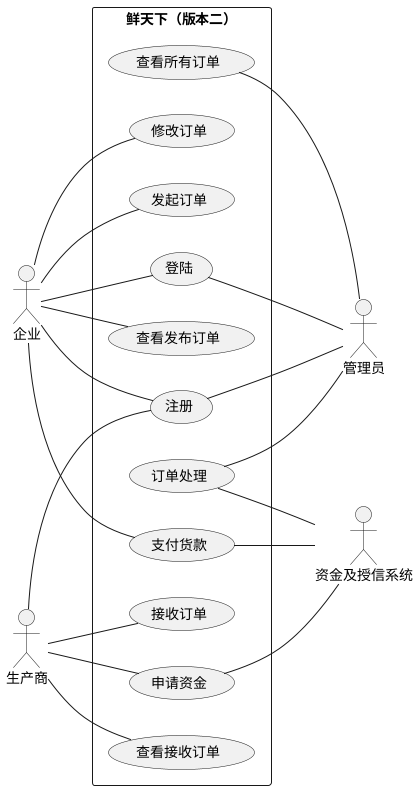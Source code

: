 ' @startuml
' left to right direction
' skinparam packageStyle rectangle
' ' skinparam roundcorner 80
' actor 企业
' actor 生产商
' actor 信用系统
' actor 管理员
' rectangle 鲜天下（版本一） {
'   企业 -- (注册)  
'   企业 -- (发起订单)
'   企业 -- (查看订单)
'   企业 -- (修改订单) 
'   (审核订单) -- 管理员
'   (资金管理) -- 管理员
'   (注册) -- 管理员
'   (订单推送) -- 管理员
'   (查看订单) -- 管理员
'   生产商 -- (接收订单)
'   生产商 -- (注册)
'   生产商 -- (查看订单) 
'   (资金管理) -- 信用系统
 
' }
' @enduml


@startuml
left to right direction
skinparam packageStyle rectangle
' skinparam roundcorner 80
actor 企业
actor 生产商
actor 管理员
actor 资金及授信系统
rectangle 鲜天下（版本二） {
  企业 -- (注册)  
  企业 -- (登陆) 
  企业 -- (发起订单)
  企业 -- (支付货款)
  企业 -- (查看发布订单)
  企业 -- (修改订单) 
  (订单处理) -- 管理员
  (登陆) -- 管理员
  (注册) -- 管理员
  (查看所有订单) -- 管理员
  (支付货款) -- 资金及授信系统
  (订单处理) -- 资金及授信系统
  (申请资金) -- 资金及授信系统
  生产商 -- (接收订单)
  生产商 -- (申请资金)
  生产商 -- (注册)
  生产商 -- (查看接收订单) 
}
@enduml
